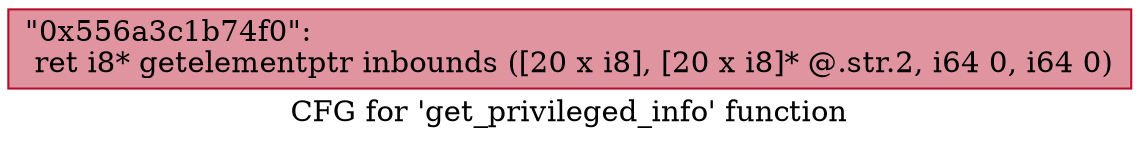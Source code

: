 digraph "CFG for 'get_privileged_info' function" {
	label="CFG for 'get_privileged_info' function";

	Node0x556a3c1b74f0 [shape=record,color="#b70d28ff", style=filled, fillcolor="#b70d2870",label="{\"0x556a3c1b74f0\":\l  ret i8* getelementptr inbounds ([20 x i8], [20 x i8]* @.str.2, i64 0, i64 0)\l}"];
}
